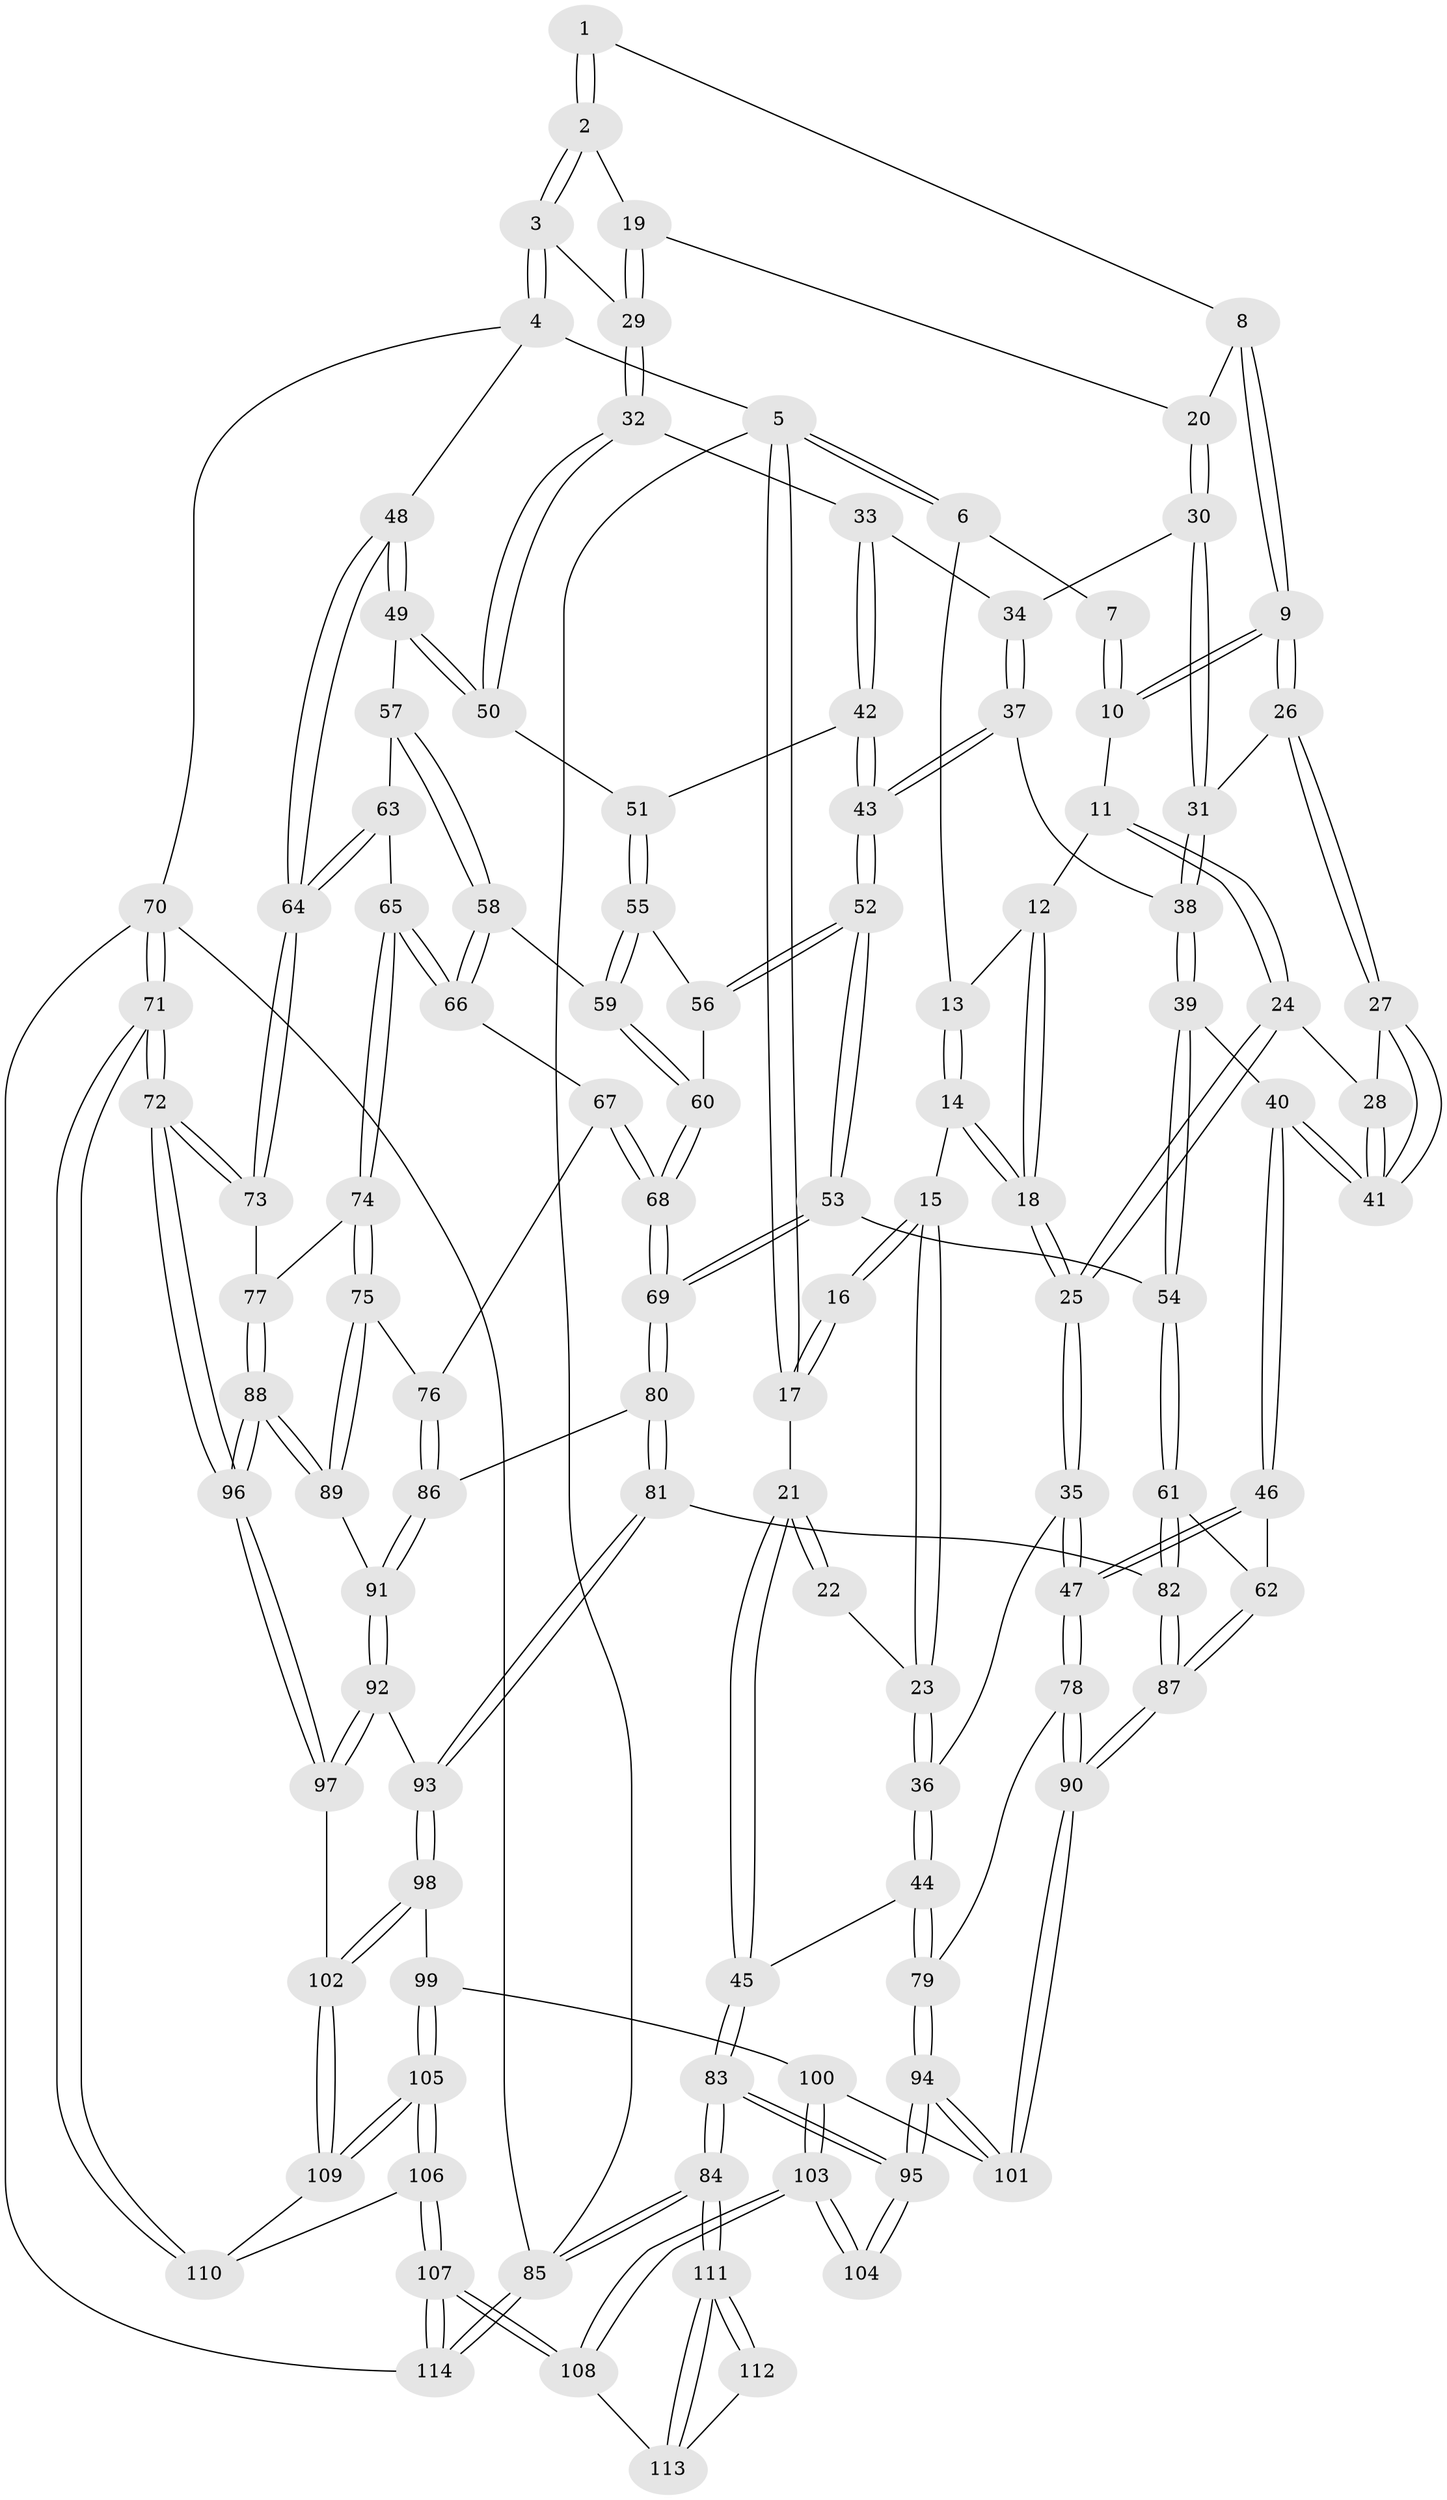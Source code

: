 // coarse degree distribution, {3: 0.08823529411764706, 5: 0.35294117647058826, 4: 0.5294117647058824, 2: 0.014705882352941176, 6: 0.014705882352941176}
// Generated by graph-tools (version 1.1) at 2025/24/03/03/25 07:24:31]
// undirected, 114 vertices, 282 edges
graph export_dot {
graph [start="1"]
  node [color=gray90,style=filled];
  1 [pos="+0.5819572269199199+0"];
  2 [pos="+0.9438476816238752+0"];
  3 [pos="+1+0"];
  4 [pos="+1+0"];
  5 [pos="+0+0"];
  6 [pos="+0.13671019610610174+0"];
  7 [pos="+0.398250858286201+0"];
  8 [pos="+0.5314152484557747+0.054237377079746574"];
  9 [pos="+0.46817966577940534+0.15575828002930425"];
  10 [pos="+0.392631959732788+0.11908016433685217"];
  11 [pos="+0.3222736609779354+0.12444326471676422"];
  12 [pos="+0.2541520794004559+0"];
  13 [pos="+0.1559258269991824+0"];
  14 [pos="+0.15117153101955424+0.16871875290741248"];
  15 [pos="+0.11842726906358532+0.18007264136528062"];
  16 [pos="+0.05936943413473566+0.14333378965716748"];
  17 [pos="+0+0"];
  18 [pos="+0.21748282247654568+0.20838982858216495"];
  19 [pos="+0.6684798091795539+0.1395872782380216"];
  20 [pos="+0.6478766247036553+0.1507085826826315"];
  21 [pos="+0+0.07247371056926444"];
  22 [pos="+0.008645791332068822+0.1769284153788133"];
  23 [pos="+0.07029303467369595+0.2324245989175068"];
  24 [pos="+0.26172681045332374+0.20541060253904034"];
  25 [pos="+0.23236740865423514+0.21833688482843455"];
  26 [pos="+0.4749140667503535+0.17982137124235895"];
  27 [pos="+0.42978976270682806+0.22634357322805812"];
  28 [pos="+0.2996207396703389+0.22304654740697827"];
  29 [pos="+0.7571151851162184+0.23662208515669506"];
  30 [pos="+0.6194932168002029+0.19370504976273836"];
  31 [pos="+0.47653164529739894+0.18106052650679974"];
  32 [pos="+0.7567023258785068+0.24490331138432936"];
  33 [pos="+0.6748338677670648+0.2550009439789501"];
  34 [pos="+0.6282273338935743+0.22338824279380087"];
  35 [pos="+0.21395914928235163+0.4006762450259576"];
  36 [pos="+0+0.3745951477766603"];
  37 [pos="+0.5713121329585297+0.31372353654046187"];
  38 [pos="+0.5190503399661333+0.2752976135378671"];
  39 [pos="+0.43830737327390595+0.35711604731236773"];
  40 [pos="+0.389198297667354+0.35008096078518774"];
  41 [pos="+0.38989873676636005+0.3245261979858816"];
  42 [pos="+0.6653111255245138+0.299514868365732"];
  43 [pos="+0.5891462621028557+0.3612806533290627"];
  44 [pos="+0+0.4164526193271405"];
  45 [pos="+0+0.41706218252617516"];
  46 [pos="+0.2811899840722868+0.44463981321331336"];
  47 [pos="+0.26541646836766025+0.451015228999829"];
  48 [pos="+1+0.03914199550115429"];
  49 [pos="+0.8339081490266621+0.3190058232010454"];
  50 [pos="+0.7950119125615442+0.3058655625492158"];
  51 [pos="+0.7334468042256743+0.3476840426877339"];
  52 [pos="+0.5896038513497205+0.3939261726334448"];
  53 [pos="+0.5693198654569018+0.4348852870690952"];
  54 [pos="+0.560429877866946+0.43882015665412055"];
  55 [pos="+0.7304894169256305+0.35176641776138773"];
  56 [pos="+0.7085993064842463+0.37457306455651207"];
  57 [pos="+0.8476525292449266+0.3836304608923614"];
  58 [pos="+0.8331940748184299+0.41971123241295194"];
  59 [pos="+0.77476682767388+0.42797407414193406"];
  60 [pos="+0.7308310235766904+0.4473817932515539"];
  61 [pos="+0.5296261038378769+0.4774793520542478"];
  62 [pos="+0.43324155220841937+0.47841483183014916"];
  63 [pos="+0.9295228146239128+0.4142120780909919"];
  64 [pos="+1+0.4239470580418935"];
  65 [pos="+0.8889312476954997+0.5002270406412801"];
  66 [pos="+0.8357167297992651+0.4571564185660296"];
  67 [pos="+0.8043626225122438+0.4920885860043096"];
  68 [pos="+0.7021537107598836+0.5247729506007444"];
  69 [pos="+0.698910302579319+0.5280403194145502"];
  70 [pos="+1+1"];
  71 [pos="+1+1"];
  72 [pos="+1+1"];
  73 [pos="+1+0.4717475226885509"];
  74 [pos="+0.9064344699703503+0.5271389171635783"];
  75 [pos="+0.87077308639229+0.5713062881584536"];
  76 [pos="+0.8299264307135993+0.5453687729101865"];
  77 [pos="+0.9603737077971097+0.5243151069451526"];
  78 [pos="+0.2610030048218299+0.5226989248480282"];
  79 [pos="+0.17391760488136962+0.6215657357573529"];
  80 [pos="+0.7018952406941976+0.5669297514147558"];
  81 [pos="+0.6147258339350141+0.6472159541640765"];
  82 [pos="+0.5134768561536007+0.5979103557530243"];
  83 [pos="+0+1"];
  84 [pos="+0+1"];
  85 [pos="+0+1"];
  86 [pos="+0.7149354126253347+0.5759146825265735"];
  87 [pos="+0.42447938600283863+0.6457171402767309"];
  88 [pos="+0.9077237902654384+0.7155932360796317"];
  89 [pos="+0.8594656830410141+0.6362616273849983"];
  90 [pos="+0.4141673441745369+0.6527198325532443"];
  91 [pos="+0.7523066709665934+0.6125537008574509"];
  92 [pos="+0.7415005654493682+0.7296047674404436"];
  93 [pos="+0.617169938553699+0.6653814454636097"];
  94 [pos="+0.14635698237509934+0.7183009733727528"];
  95 [pos="+0.14483543384173325+0.7214703784510678"];
  96 [pos="+0.9837248141640231+0.8718173794482427"];
  97 [pos="+0.7652628028215241+0.7735191716037506"];
  98 [pos="+0.5873545382892855+0.7648921531178613"];
  99 [pos="+0.5126464408593052+0.7880980952142687"];
  100 [pos="+0.418613399583995+0.739221496793548"];
  101 [pos="+0.41142916440023763+0.690665431360915"];
  102 [pos="+0.6419924062034179+0.808041132807385"];
  103 [pos="+0.33182260068574476+0.8389201737284055"];
  104 [pos="+0.2958178230945831+0.8328899946950051"];
  105 [pos="+0.513524145855149+0.9058445257828375"];
  106 [pos="+0.45911249792302233+1"];
  107 [pos="+0.4582682310497999+1"];
  108 [pos="+0.3645009646394214+0.9168550140058825"];
  109 [pos="+0.6435801397539244+0.8648974504911999"];
  110 [pos="+0.6613890625814579+0.8991007610642615"];
  111 [pos="+0.11148129509410777+1"];
  112 [pos="+0.28408483101033205+0.8448803285914362"];
  113 [pos="+0.25788988976892263+0.9525393339952337"];
  114 [pos="+0.4591313656119379+1"];
  1 -- 2;
  1 -- 2;
  1 -- 8;
  2 -- 3;
  2 -- 3;
  2 -- 19;
  3 -- 4;
  3 -- 4;
  3 -- 29;
  4 -- 5;
  4 -- 48;
  4 -- 70;
  5 -- 6;
  5 -- 6;
  5 -- 17;
  5 -- 17;
  5 -- 85;
  6 -- 7;
  6 -- 13;
  7 -- 10;
  7 -- 10;
  8 -- 9;
  8 -- 9;
  8 -- 20;
  9 -- 10;
  9 -- 10;
  9 -- 26;
  9 -- 26;
  10 -- 11;
  11 -- 12;
  11 -- 24;
  11 -- 24;
  12 -- 13;
  12 -- 18;
  12 -- 18;
  13 -- 14;
  13 -- 14;
  14 -- 15;
  14 -- 18;
  14 -- 18;
  15 -- 16;
  15 -- 16;
  15 -- 23;
  15 -- 23;
  16 -- 17;
  16 -- 17;
  17 -- 21;
  18 -- 25;
  18 -- 25;
  19 -- 20;
  19 -- 29;
  19 -- 29;
  20 -- 30;
  20 -- 30;
  21 -- 22;
  21 -- 22;
  21 -- 45;
  21 -- 45;
  22 -- 23;
  23 -- 36;
  23 -- 36;
  24 -- 25;
  24 -- 25;
  24 -- 28;
  25 -- 35;
  25 -- 35;
  26 -- 27;
  26 -- 27;
  26 -- 31;
  27 -- 28;
  27 -- 41;
  27 -- 41;
  28 -- 41;
  28 -- 41;
  29 -- 32;
  29 -- 32;
  30 -- 31;
  30 -- 31;
  30 -- 34;
  31 -- 38;
  31 -- 38;
  32 -- 33;
  32 -- 50;
  32 -- 50;
  33 -- 34;
  33 -- 42;
  33 -- 42;
  34 -- 37;
  34 -- 37;
  35 -- 36;
  35 -- 47;
  35 -- 47;
  36 -- 44;
  36 -- 44;
  37 -- 38;
  37 -- 43;
  37 -- 43;
  38 -- 39;
  38 -- 39;
  39 -- 40;
  39 -- 54;
  39 -- 54;
  40 -- 41;
  40 -- 41;
  40 -- 46;
  40 -- 46;
  42 -- 43;
  42 -- 43;
  42 -- 51;
  43 -- 52;
  43 -- 52;
  44 -- 45;
  44 -- 79;
  44 -- 79;
  45 -- 83;
  45 -- 83;
  46 -- 47;
  46 -- 47;
  46 -- 62;
  47 -- 78;
  47 -- 78;
  48 -- 49;
  48 -- 49;
  48 -- 64;
  48 -- 64;
  49 -- 50;
  49 -- 50;
  49 -- 57;
  50 -- 51;
  51 -- 55;
  51 -- 55;
  52 -- 53;
  52 -- 53;
  52 -- 56;
  52 -- 56;
  53 -- 54;
  53 -- 69;
  53 -- 69;
  54 -- 61;
  54 -- 61;
  55 -- 56;
  55 -- 59;
  55 -- 59;
  56 -- 60;
  57 -- 58;
  57 -- 58;
  57 -- 63;
  58 -- 59;
  58 -- 66;
  58 -- 66;
  59 -- 60;
  59 -- 60;
  60 -- 68;
  60 -- 68;
  61 -- 62;
  61 -- 82;
  61 -- 82;
  62 -- 87;
  62 -- 87;
  63 -- 64;
  63 -- 64;
  63 -- 65;
  64 -- 73;
  64 -- 73;
  65 -- 66;
  65 -- 66;
  65 -- 74;
  65 -- 74;
  66 -- 67;
  67 -- 68;
  67 -- 68;
  67 -- 76;
  68 -- 69;
  68 -- 69;
  69 -- 80;
  69 -- 80;
  70 -- 71;
  70 -- 71;
  70 -- 114;
  70 -- 85;
  71 -- 72;
  71 -- 72;
  71 -- 110;
  71 -- 110;
  72 -- 73;
  72 -- 73;
  72 -- 96;
  72 -- 96;
  73 -- 77;
  74 -- 75;
  74 -- 75;
  74 -- 77;
  75 -- 76;
  75 -- 89;
  75 -- 89;
  76 -- 86;
  76 -- 86;
  77 -- 88;
  77 -- 88;
  78 -- 79;
  78 -- 90;
  78 -- 90;
  79 -- 94;
  79 -- 94;
  80 -- 81;
  80 -- 81;
  80 -- 86;
  81 -- 82;
  81 -- 93;
  81 -- 93;
  82 -- 87;
  82 -- 87;
  83 -- 84;
  83 -- 84;
  83 -- 95;
  83 -- 95;
  84 -- 85;
  84 -- 85;
  84 -- 111;
  84 -- 111;
  85 -- 114;
  85 -- 114;
  86 -- 91;
  86 -- 91;
  87 -- 90;
  87 -- 90;
  88 -- 89;
  88 -- 89;
  88 -- 96;
  88 -- 96;
  89 -- 91;
  90 -- 101;
  90 -- 101;
  91 -- 92;
  91 -- 92;
  92 -- 93;
  92 -- 97;
  92 -- 97;
  93 -- 98;
  93 -- 98;
  94 -- 95;
  94 -- 95;
  94 -- 101;
  94 -- 101;
  95 -- 104;
  95 -- 104;
  96 -- 97;
  96 -- 97;
  97 -- 102;
  98 -- 99;
  98 -- 102;
  98 -- 102;
  99 -- 100;
  99 -- 105;
  99 -- 105;
  100 -- 101;
  100 -- 103;
  100 -- 103;
  102 -- 109;
  102 -- 109;
  103 -- 104;
  103 -- 104;
  103 -- 108;
  103 -- 108;
  105 -- 106;
  105 -- 106;
  105 -- 109;
  105 -- 109;
  106 -- 107;
  106 -- 107;
  106 -- 110;
  107 -- 108;
  107 -- 108;
  107 -- 114;
  107 -- 114;
  108 -- 113;
  109 -- 110;
  111 -- 112;
  111 -- 112;
  111 -- 113;
  111 -- 113;
  112 -- 113;
}
